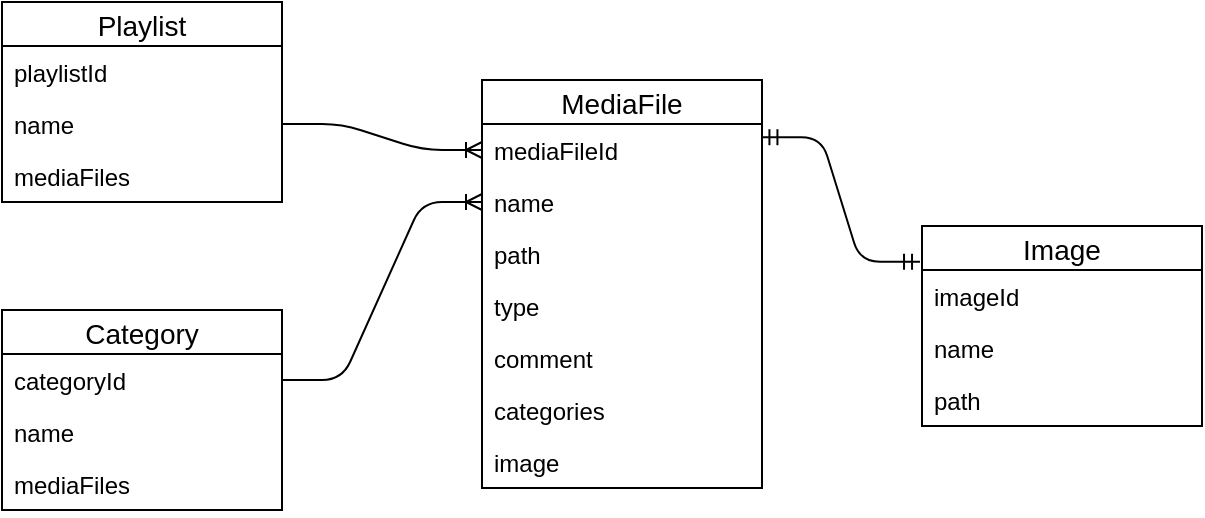 <mxfile version="10.5.9" type="device"><diagram name="Page-1" id="9f46799a-70d6-7492-0946-bef42562c5a5"><mxGraphModel dx="896" dy="481" grid="1" gridSize="10" guides="1" tooltips="1" connect="1" arrows="1" fold="1" page="1" pageScale="1" pageWidth="1100" pageHeight="850" background="#ffffff" math="0" shadow="0"><root><mxCell id="0"/><mxCell id="1" parent="0"/><mxCell id="4slfLO3iiLGrzQheifX--6" value="Playlist" style="swimlane;fontStyle=0;childLayout=stackLayout;horizontal=1;startSize=22;fillColor=none;horizontalStack=0;resizeParent=1;resizeParentMax=0;resizeLast=0;collapsible=1;marginBottom=0;swimlaneFillColor=#ffffff;align=center;fontSize=14;" vertex="1" parent="1"><mxGeometry x="190" y="313" width="140" height="100" as="geometry"/></mxCell><mxCell id="4slfLO3iiLGrzQheifX--7" value="playlistId" style="text;strokeColor=none;fillColor=none;spacingLeft=4;spacingRight=4;overflow=hidden;rotatable=0;points=[[0,0.5],[1,0.5]];portConstraint=eastwest;fontSize=12;" vertex="1" parent="4slfLO3iiLGrzQheifX--6"><mxGeometry y="22" width="140" height="26" as="geometry"/></mxCell><mxCell id="4slfLO3iiLGrzQheifX--8" value="name" style="text;strokeColor=none;fillColor=none;spacingLeft=4;spacingRight=4;overflow=hidden;rotatable=0;points=[[0,0.5],[1,0.5]];portConstraint=eastwest;fontSize=12;" vertex="1" parent="4slfLO3iiLGrzQheifX--6"><mxGeometry y="48" width="140" height="26" as="geometry"/></mxCell><mxCell id="4slfLO3iiLGrzQheifX--9" value="mediaFiles" style="text;strokeColor=none;fillColor=none;spacingLeft=4;spacingRight=4;overflow=hidden;rotatable=0;points=[[0,0.5],[1,0.5]];portConstraint=eastwest;fontSize=12;" vertex="1" parent="4slfLO3iiLGrzQheifX--6"><mxGeometry y="74" width="140" height="26" as="geometry"/></mxCell><mxCell id="4slfLO3iiLGrzQheifX--10" value="Category" style="swimlane;fontStyle=0;childLayout=stackLayout;horizontal=1;startSize=22;fillColor=none;horizontalStack=0;resizeParent=1;resizeParentMax=0;resizeLast=0;collapsible=1;marginBottom=0;swimlaneFillColor=#ffffff;align=center;fontSize=14;" vertex="1" parent="1"><mxGeometry x="190" y="467" width="140" height="100" as="geometry"/></mxCell><mxCell id="4slfLO3iiLGrzQheifX--11" value="categoryId" style="text;strokeColor=none;fillColor=none;spacingLeft=4;spacingRight=4;overflow=hidden;rotatable=0;points=[[0,0.5],[1,0.5]];portConstraint=eastwest;fontSize=12;" vertex="1" parent="4slfLO3iiLGrzQheifX--10"><mxGeometry y="22" width="140" height="26" as="geometry"/></mxCell><mxCell id="4slfLO3iiLGrzQheifX--12" value="name" style="text;strokeColor=none;fillColor=none;spacingLeft=4;spacingRight=4;overflow=hidden;rotatable=0;points=[[0,0.5],[1,0.5]];portConstraint=eastwest;fontSize=12;" vertex="1" parent="4slfLO3iiLGrzQheifX--10"><mxGeometry y="48" width="140" height="26" as="geometry"/></mxCell><mxCell id="4slfLO3iiLGrzQheifX--13" value="mediaFiles" style="text;strokeColor=none;fillColor=none;spacingLeft=4;spacingRight=4;overflow=hidden;rotatable=0;points=[[0,0.5],[1,0.5]];portConstraint=eastwest;fontSize=12;" vertex="1" parent="4slfLO3iiLGrzQheifX--10"><mxGeometry y="74" width="140" height="26" as="geometry"/></mxCell><mxCell id="4slfLO3iiLGrzQheifX--14" value="Image" style="swimlane;fontStyle=0;childLayout=stackLayout;horizontal=1;startSize=22;fillColor=none;horizontalStack=0;resizeParent=1;resizeParentMax=0;resizeLast=0;collapsible=1;marginBottom=0;swimlaneFillColor=#ffffff;align=center;fontSize=14;" vertex="1" parent="1"><mxGeometry x="650" y="425" width="140" height="100" as="geometry"/></mxCell><mxCell id="4slfLO3iiLGrzQheifX--15" value="imageId" style="text;strokeColor=none;fillColor=none;spacingLeft=4;spacingRight=4;overflow=hidden;rotatable=0;points=[[0,0.5],[1,0.5]];portConstraint=eastwest;fontSize=12;" vertex="1" parent="4slfLO3iiLGrzQheifX--14"><mxGeometry y="22" width="140" height="26" as="geometry"/></mxCell><mxCell id="4slfLO3iiLGrzQheifX--16" value="name" style="text;strokeColor=none;fillColor=none;spacingLeft=4;spacingRight=4;overflow=hidden;rotatable=0;points=[[0,0.5],[1,0.5]];portConstraint=eastwest;fontSize=12;" vertex="1" parent="4slfLO3iiLGrzQheifX--14"><mxGeometry y="48" width="140" height="26" as="geometry"/></mxCell><mxCell id="4slfLO3iiLGrzQheifX--17" value="path" style="text;strokeColor=none;fillColor=none;spacingLeft=4;spacingRight=4;overflow=hidden;rotatable=0;points=[[0,0.5],[1,0.5]];portConstraint=eastwest;fontSize=12;" vertex="1" parent="4slfLO3iiLGrzQheifX--14"><mxGeometry y="74" width="140" height="26" as="geometry"/></mxCell><mxCell id="4slfLO3iiLGrzQheifX--18" value="MediaFile" style="swimlane;fontStyle=0;childLayout=stackLayout;horizontal=1;startSize=22;fillColor=none;horizontalStack=0;resizeParent=1;resizeParentMax=0;resizeLast=0;collapsible=1;marginBottom=0;swimlaneFillColor=#ffffff;align=center;fontSize=14;" vertex="1" parent="1"><mxGeometry x="430" y="352" width="140" height="204" as="geometry"/></mxCell><mxCell id="4slfLO3iiLGrzQheifX--19" value="mediaFileId" style="text;strokeColor=none;fillColor=none;spacingLeft=4;spacingRight=4;overflow=hidden;rotatable=0;points=[[0,0.5],[1,0.5]];portConstraint=eastwest;fontSize=12;" vertex="1" parent="4slfLO3iiLGrzQheifX--18"><mxGeometry y="22" width="140" height="26" as="geometry"/></mxCell><mxCell id="4slfLO3iiLGrzQheifX--20" value="name" style="text;strokeColor=none;fillColor=none;spacingLeft=4;spacingRight=4;overflow=hidden;rotatable=0;points=[[0,0.5],[1,0.5]];portConstraint=eastwest;fontSize=12;" vertex="1" parent="4slfLO3iiLGrzQheifX--18"><mxGeometry y="48" width="140" height="26" as="geometry"/></mxCell><mxCell id="4slfLO3iiLGrzQheifX--21" value="path" style="text;strokeColor=none;fillColor=none;spacingLeft=4;spacingRight=4;overflow=hidden;rotatable=0;points=[[0,0.5],[1,0.5]];portConstraint=eastwest;fontSize=12;" vertex="1" parent="4slfLO3iiLGrzQheifX--18"><mxGeometry y="74" width="140" height="26" as="geometry"/></mxCell><mxCell id="4slfLO3iiLGrzQheifX--23" value="type&#10;" style="text;strokeColor=none;fillColor=none;spacingLeft=4;spacingRight=4;overflow=hidden;rotatable=0;points=[[0,0.5],[1,0.5]];portConstraint=eastwest;fontSize=12;" vertex="1" parent="4slfLO3iiLGrzQheifX--18"><mxGeometry y="100" width="140" height="26" as="geometry"/></mxCell><mxCell id="4slfLO3iiLGrzQheifX--24" value="comment&#10;" style="text;strokeColor=none;fillColor=none;spacingLeft=4;spacingRight=4;overflow=hidden;rotatable=0;points=[[0,0.5],[1,0.5]];portConstraint=eastwest;fontSize=12;" vertex="1" parent="4slfLO3iiLGrzQheifX--18"><mxGeometry y="126" width="140" height="26" as="geometry"/></mxCell><mxCell id="4slfLO3iiLGrzQheifX--25" value="categories&#10;" style="text;strokeColor=none;fillColor=none;spacingLeft=4;spacingRight=4;overflow=hidden;rotatable=0;points=[[0,0.5],[1,0.5]];portConstraint=eastwest;fontSize=12;" vertex="1" parent="4slfLO3iiLGrzQheifX--18"><mxGeometry y="152" width="140" height="26" as="geometry"/></mxCell><mxCell id="4slfLO3iiLGrzQheifX--26" value="image&#10;" style="text;strokeColor=none;fillColor=none;spacingLeft=4;spacingRight=4;overflow=hidden;rotatable=0;points=[[0,0.5],[1,0.5]];portConstraint=eastwest;fontSize=12;" vertex="1" parent="4slfLO3iiLGrzQheifX--18"><mxGeometry y="178" width="140" height="26" as="geometry"/></mxCell><mxCell id="4slfLO3iiLGrzQheifX--29" value="" style="edgeStyle=entityRelationEdgeStyle;fontSize=12;html=1;endArrow=ERoneToMany;entryX=0;entryY=0.5;entryDx=0;entryDy=0;exitX=1;exitY=0.5;exitDx=0;exitDy=0;" edge="1" parent="1" source="4slfLO3iiLGrzQheifX--8" target="4slfLO3iiLGrzQheifX--19"><mxGeometry width="100" height="100" relative="1" as="geometry"><mxPoint x="330" y="475" as="sourcePoint"/><mxPoint x="430" y="375" as="targetPoint"/></mxGeometry></mxCell><mxCell id="4slfLO3iiLGrzQheifX--30" value="" style="edgeStyle=entityRelationEdgeStyle;fontSize=12;html=1;endArrow=ERoneToMany;exitX=1;exitY=0.5;exitDx=0;exitDy=0;" edge="1" parent="1" source="4slfLO3iiLGrzQheifX--11" target="4slfLO3iiLGrzQheifX--20"><mxGeometry width="100" height="100" relative="1" as="geometry"><mxPoint x="400" y="700" as="sourcePoint"/><mxPoint x="500" y="600" as="targetPoint"/></mxGeometry></mxCell><mxCell id="4slfLO3iiLGrzQheifX--31" value="" style="edgeStyle=entityRelationEdgeStyle;fontSize=12;html=1;endArrow=ERmandOne;startArrow=ERmandOne;exitX=0.998;exitY=0.257;exitDx=0;exitDy=0;exitPerimeter=0;entryX=-0.007;entryY=0.179;entryDx=0;entryDy=0;entryPerimeter=0;" edge="1" parent="1" source="4slfLO3iiLGrzQheifX--19" target="4slfLO3iiLGrzQheifX--14"><mxGeometry width="100" height="100" relative="1" as="geometry"><mxPoint x="360" y="390" as="sourcePoint"/><mxPoint x="460" y="290" as="targetPoint"/></mxGeometry></mxCell></root></mxGraphModel></diagram></mxfile>